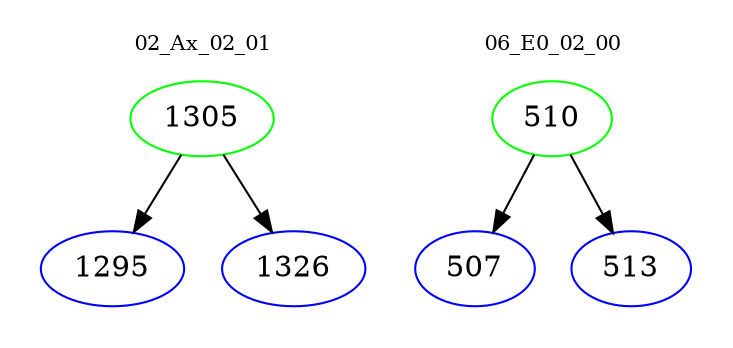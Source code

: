digraph{
subgraph cluster_0 {
color = white
label = "02_Ax_02_01";
fontsize=10;
T0_1305 [label="1305", color="green"]
T0_1305 -> T0_1295 [color="black"]
T0_1295 [label="1295", color="blue"]
T0_1305 -> T0_1326 [color="black"]
T0_1326 [label="1326", color="blue"]
}
subgraph cluster_1 {
color = white
label = "06_E0_02_00";
fontsize=10;
T1_510 [label="510", color="green"]
T1_510 -> T1_507 [color="black"]
T1_507 [label="507", color="blue"]
T1_510 -> T1_513 [color="black"]
T1_513 [label="513", color="blue"]
}
}
